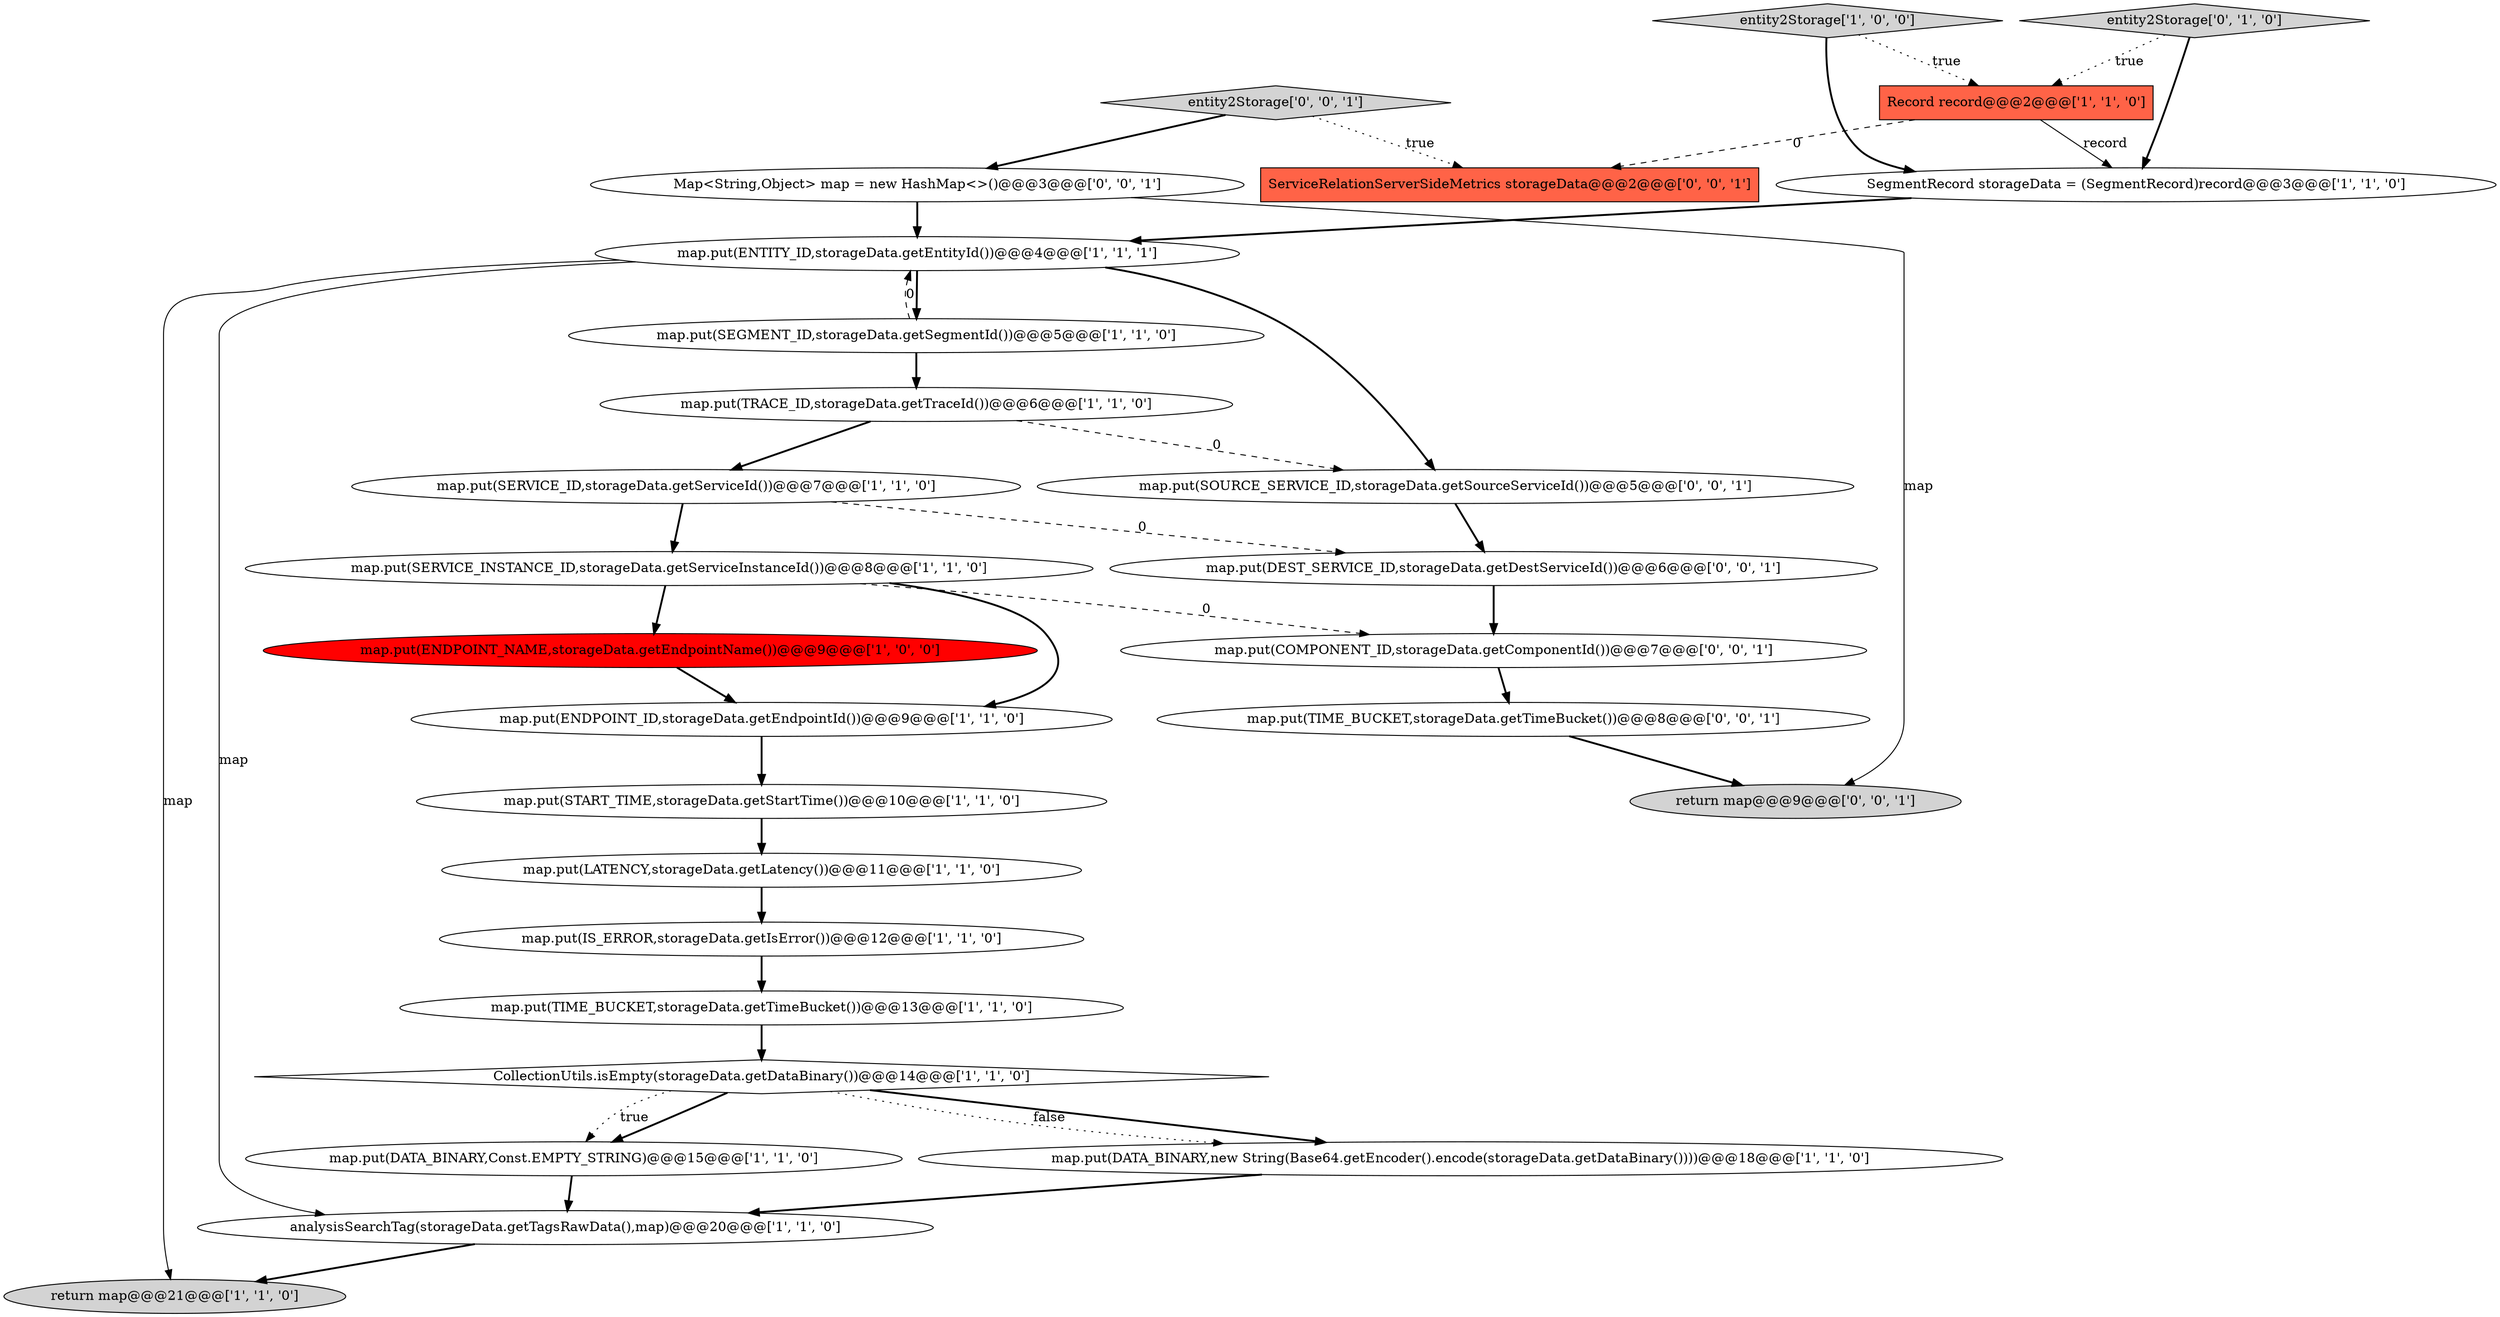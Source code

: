 digraph {
3 [style = filled, label = "map.put(LATENCY,storageData.getLatency())@@@11@@@['1', '1', '0']", fillcolor = white, shape = ellipse image = "AAA0AAABBB1BBB"];
0 [style = filled, label = "Record record@@@2@@@['1', '1', '0']", fillcolor = tomato, shape = box image = "AAA0AAABBB1BBB"];
25 [style = filled, label = "map.put(DEST_SERVICE_ID,storageData.getDestServiceId())@@@6@@@['0', '0', '1']", fillcolor = white, shape = ellipse image = "AAA0AAABBB3BBB"];
2 [style = filled, label = "map.put(TRACE_ID,storageData.getTraceId())@@@6@@@['1', '1', '0']", fillcolor = white, shape = ellipse image = "AAA0AAABBB1BBB"];
22 [style = filled, label = "map.put(COMPONENT_ID,storageData.getComponentId())@@@7@@@['0', '0', '1']", fillcolor = white, shape = ellipse image = "AAA0AAABBB3BBB"];
26 [style = filled, label = "return map@@@9@@@['0', '0', '1']", fillcolor = lightgray, shape = ellipse image = "AAA0AAABBB3BBB"];
27 [style = filled, label = "map.put(TIME_BUCKET,storageData.getTimeBucket())@@@8@@@['0', '0', '1']", fillcolor = white, shape = ellipse image = "AAA0AAABBB3BBB"];
20 [style = filled, label = "map.put(SOURCE_SERVICE_ID,storageData.getSourceServiceId())@@@5@@@['0', '0', '1']", fillcolor = white, shape = ellipse image = "AAA0AAABBB3BBB"];
4 [style = filled, label = "map.put(ENDPOINT_ID,storageData.getEndpointId())@@@9@@@['1', '1', '0']", fillcolor = white, shape = ellipse image = "AAA0AAABBB1BBB"];
12 [style = filled, label = "CollectionUtils.isEmpty(storageData.getDataBinary())@@@14@@@['1', '1', '0']", fillcolor = white, shape = diamond image = "AAA0AAABBB1BBB"];
18 [style = filled, label = "map.put(TIME_BUCKET,storageData.getTimeBucket())@@@13@@@['1', '1', '0']", fillcolor = white, shape = ellipse image = "AAA0AAABBB1BBB"];
17 [style = filled, label = "map.put(IS_ERROR,storageData.getIsError())@@@12@@@['1', '1', '0']", fillcolor = white, shape = ellipse image = "AAA0AAABBB1BBB"];
8 [style = filled, label = "map.put(ENDPOINT_NAME,storageData.getEndpointName())@@@9@@@['1', '0', '0']", fillcolor = red, shape = ellipse image = "AAA1AAABBB1BBB"];
11 [style = filled, label = "map.put(SEGMENT_ID,storageData.getSegmentId())@@@5@@@['1', '1', '0']", fillcolor = white, shape = ellipse image = "AAA0AAABBB1BBB"];
7 [style = filled, label = "analysisSearchTag(storageData.getTagsRawData(),map)@@@20@@@['1', '1', '0']", fillcolor = white, shape = ellipse image = "AAA0AAABBB1BBB"];
6 [style = filled, label = "entity2Storage['1', '0', '0']", fillcolor = lightgray, shape = diamond image = "AAA0AAABBB1BBB"];
16 [style = filled, label = "SegmentRecord storageData = (SegmentRecord)record@@@3@@@['1', '1', '0']", fillcolor = white, shape = ellipse image = "AAA0AAABBB1BBB"];
1 [style = filled, label = "map.put(SERVICE_ID,storageData.getServiceId())@@@7@@@['1', '1', '0']", fillcolor = white, shape = ellipse image = "AAA0AAABBB1BBB"];
9 [style = filled, label = "map.put(DATA_BINARY,new String(Base64.getEncoder().encode(storageData.getDataBinary())))@@@18@@@['1', '1', '0']", fillcolor = white, shape = ellipse image = "AAA0AAABBB1BBB"];
5 [style = filled, label = "map.put(DATA_BINARY,Const.EMPTY_STRING)@@@15@@@['1', '1', '0']", fillcolor = white, shape = ellipse image = "AAA0AAABBB1BBB"];
21 [style = filled, label = "ServiceRelationServerSideMetrics storageData@@@2@@@['0', '0', '1']", fillcolor = tomato, shape = box image = "AAA0AAABBB3BBB"];
10 [style = filled, label = "map.put(SERVICE_INSTANCE_ID,storageData.getServiceInstanceId())@@@8@@@['1', '1', '0']", fillcolor = white, shape = ellipse image = "AAA0AAABBB1BBB"];
24 [style = filled, label = "Map<String,Object> map = new HashMap<>()@@@3@@@['0', '0', '1']", fillcolor = white, shape = ellipse image = "AAA0AAABBB3BBB"];
15 [style = filled, label = "map.put(ENTITY_ID,storageData.getEntityId())@@@4@@@['1', '1', '1']", fillcolor = white, shape = ellipse image = "AAA0AAABBB1BBB"];
23 [style = filled, label = "entity2Storage['0', '0', '1']", fillcolor = lightgray, shape = diamond image = "AAA0AAABBB3BBB"];
14 [style = filled, label = "map.put(START_TIME,storageData.getStartTime())@@@10@@@['1', '1', '0']", fillcolor = white, shape = ellipse image = "AAA0AAABBB1BBB"];
13 [style = filled, label = "return map@@@21@@@['1', '1', '0']", fillcolor = lightgray, shape = ellipse image = "AAA0AAABBB1BBB"];
19 [style = filled, label = "entity2Storage['0', '1', '0']", fillcolor = lightgray, shape = diamond image = "AAA0AAABBB2BBB"];
7->13 [style = bold, label=""];
14->3 [style = bold, label=""];
16->15 [style = bold, label=""];
4->14 [style = bold, label=""];
0->16 [style = solid, label="record"];
2->20 [style = dashed, label="0"];
12->5 [style = bold, label=""];
25->22 [style = bold, label=""];
11->15 [style = dashed, label="0"];
2->1 [style = bold, label=""];
23->21 [style = dotted, label="true"];
18->12 [style = bold, label=""];
10->22 [style = dashed, label="0"];
9->7 [style = bold, label=""];
12->9 [style = bold, label=""];
20->25 [style = bold, label=""];
11->2 [style = bold, label=""];
19->16 [style = bold, label=""];
15->13 [style = solid, label="map"];
23->24 [style = bold, label=""];
12->9 [style = dotted, label="false"];
27->26 [style = bold, label=""];
15->11 [style = bold, label=""];
10->8 [style = bold, label=""];
22->27 [style = bold, label=""];
12->5 [style = dotted, label="true"];
6->16 [style = bold, label=""];
19->0 [style = dotted, label="true"];
15->20 [style = bold, label=""];
0->21 [style = dashed, label="0"];
10->4 [style = bold, label=""];
24->26 [style = solid, label="map"];
3->17 [style = bold, label=""];
5->7 [style = bold, label=""];
6->0 [style = dotted, label="true"];
8->4 [style = bold, label=""];
1->25 [style = dashed, label="0"];
1->10 [style = bold, label=""];
17->18 [style = bold, label=""];
15->7 [style = solid, label="map"];
24->15 [style = bold, label=""];
}
